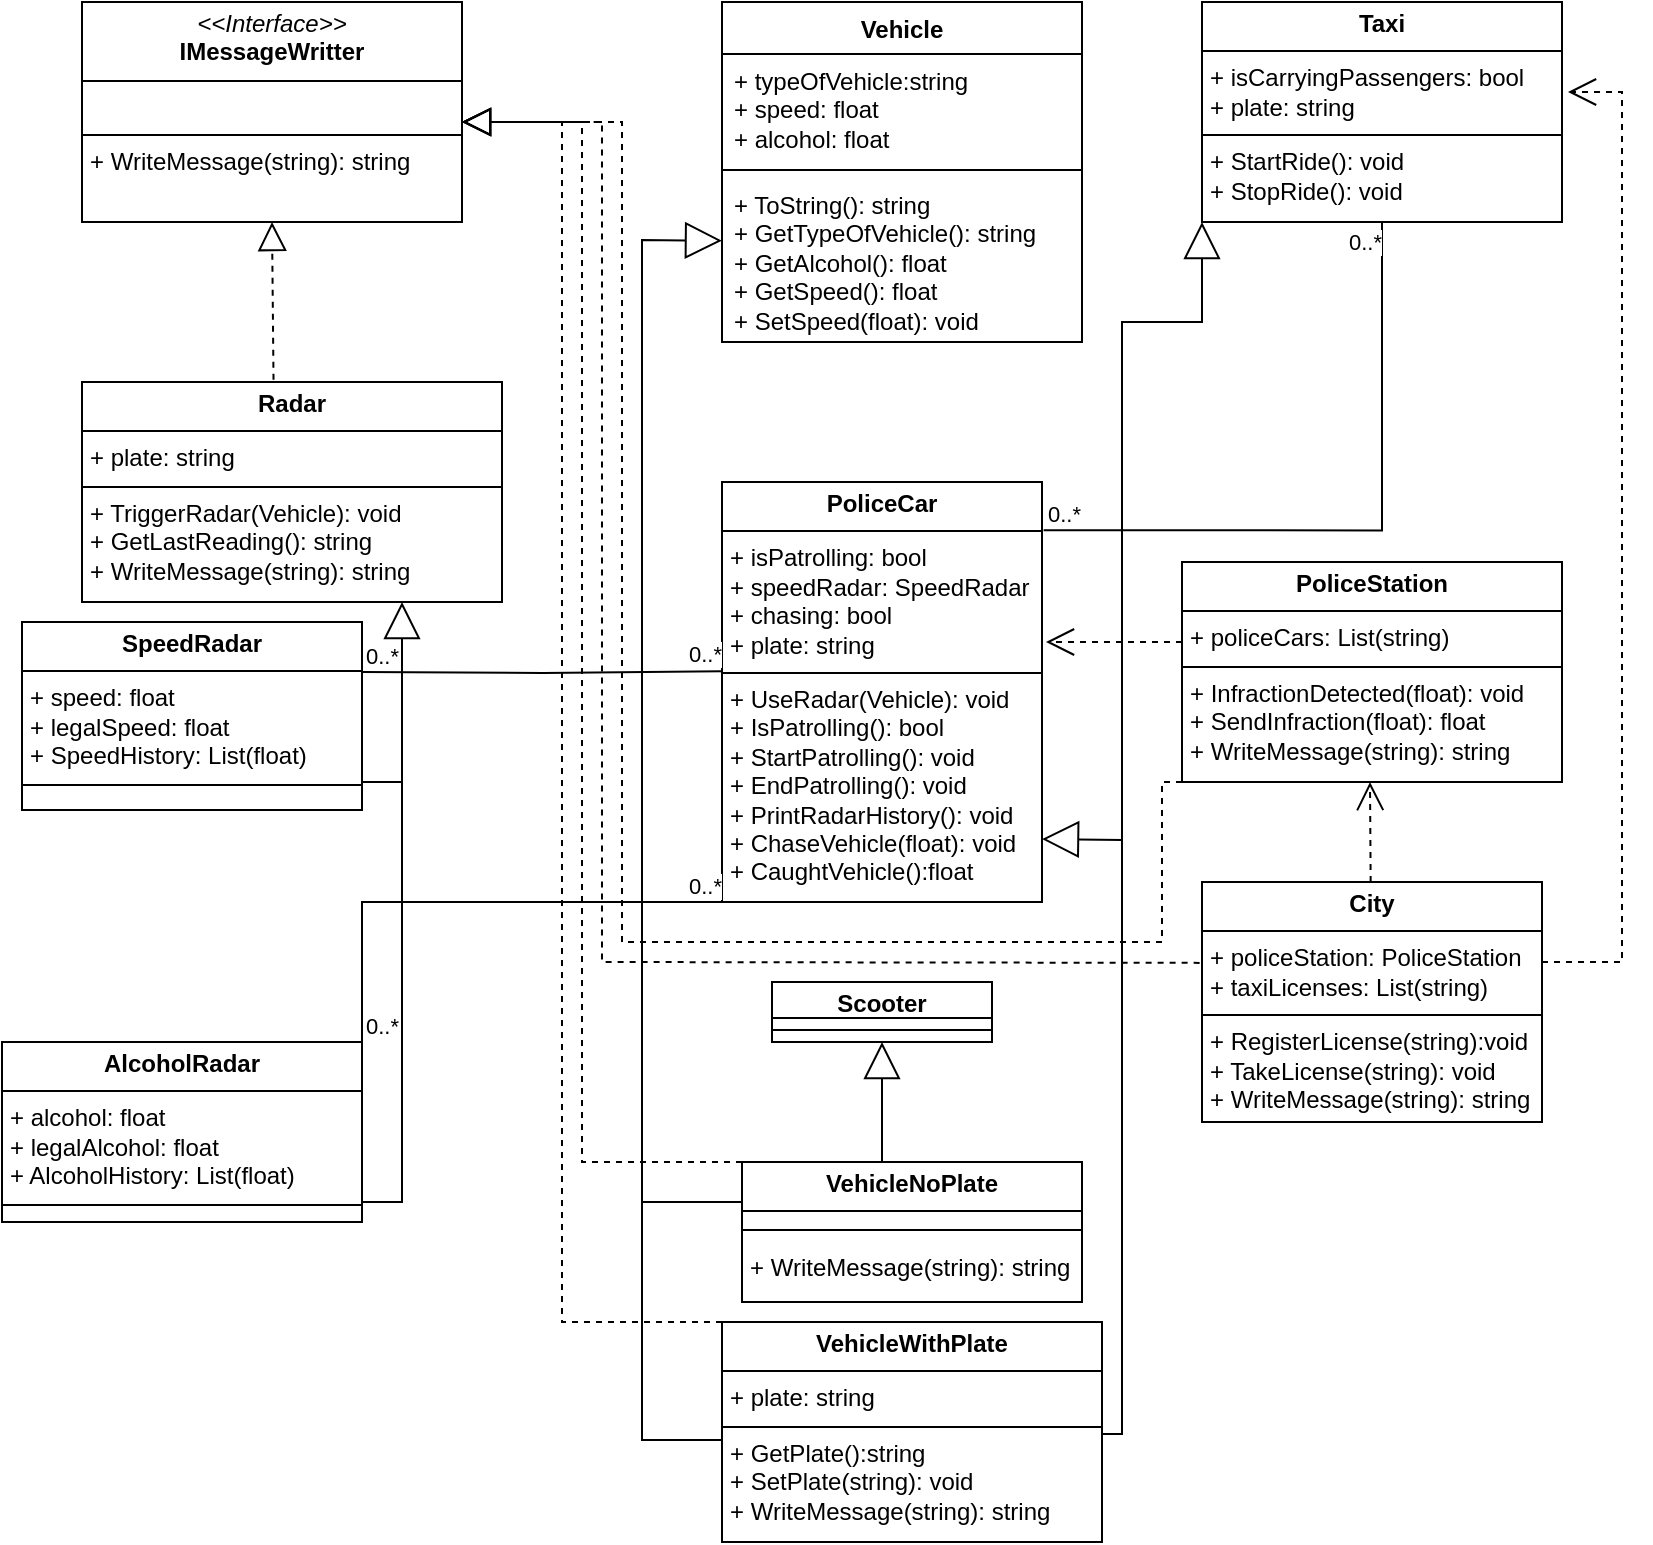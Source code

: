 <mxfile version="24.7.16">
  <diagram name="Page-1" id="c4acf3e9-155e-7222-9cf6-157b1a14988f">
    <mxGraphModel dx="1032" dy="424" grid="1" gridSize="10" guides="1" tooltips="1" connect="1" arrows="1" fold="1" page="1" pageScale="1" pageWidth="850" pageHeight="1100" background="none" math="0" shadow="0">
      <root>
        <mxCell id="0" />
        <mxCell id="1" parent="0" />
        <mxCell id="5d2195bd80daf111-26" style="edgeStyle=orthogonalEdgeStyle;rounded=0;html=1;dashed=1;labelBackgroundColor=none;startFill=0;endArrow=open;endFill=0;endSize=10;fontFamily=Verdana;fontSize=10;" parent="1" edge="1">
          <mxGeometry relative="1" as="geometry">
            <Array as="points" />
            <mxPoint x="640" y="300" as="sourcePoint" />
          </mxGeometry>
        </mxCell>
        <mxCell id="5d2195bd80daf111-16" value="Text" style="text;html=1;resizable=0;points=[];autosize=1;align=left;verticalAlign=top;spacingTop=-4;fontSize=10;fontFamily=Verdana;fontColor=#000000;" parent="1" vertex="1">
          <mxGeometry x="450" y="454" width="40" height="10" as="geometry" />
        </mxCell>
        <mxCell id="6YwaAOGG38GJz1vAlMlA-3" value="&lt;p style=&quot;margin:0px;margin-top:4px;text-align:center;&quot;&gt;&lt;i&gt;&amp;lt;&amp;lt;Interface&amp;gt;&amp;gt;&lt;/i&gt;&lt;br&gt;&lt;b&gt;IMessageWritter&lt;/b&gt;&lt;/p&gt;&lt;hr size=&quot;1&quot; style=&quot;border-style:solid;&quot;&gt;&lt;p style=&quot;margin:0px;margin-left:4px;&quot;&gt;&lt;br&gt;&lt;/p&gt;&lt;hr size=&quot;1&quot; style=&quot;border-style:solid;&quot;&gt;&lt;p style=&quot;margin:0px;margin-left:4px;&quot;&gt;+ WriteMessage(string): string&lt;/p&gt;" style="verticalAlign=top;align=left;overflow=fill;html=1;whiteSpace=wrap;" parent="1" vertex="1">
          <mxGeometry x="40" y="40" width="190" height="110" as="geometry" />
        </mxCell>
        <mxCell id="6YwaAOGG38GJz1vAlMlA-4" value="Vehicle" style="swimlane;fontStyle=1;align=center;verticalAlign=top;childLayout=stackLayout;horizontal=1;startSize=26;horizontalStack=0;resizeParent=1;resizeParentMax=0;resizeLast=0;collapsible=1;marginBottom=0;whiteSpace=wrap;html=1;" parent="1" vertex="1">
          <mxGeometry x="360" y="40" width="180" height="170" as="geometry" />
        </mxCell>
        <mxCell id="6YwaAOGG38GJz1vAlMlA-5" value="+ typeOfVehicle:string&lt;div&gt;+ speed: float&lt;/div&gt;&lt;div&gt;+ alcohol: float&lt;/div&gt;" style="text;strokeColor=none;fillColor=none;align=left;verticalAlign=top;spacingLeft=4;spacingRight=4;overflow=hidden;rotatable=0;points=[[0,0.5],[1,0.5]];portConstraint=eastwest;whiteSpace=wrap;html=1;" parent="6YwaAOGG38GJz1vAlMlA-4" vertex="1">
          <mxGeometry y="26" width="180" height="54" as="geometry" />
        </mxCell>
        <mxCell id="6YwaAOGG38GJz1vAlMlA-6" value="" style="line;strokeWidth=1;fillColor=none;align=left;verticalAlign=middle;spacingTop=-1;spacingLeft=3;spacingRight=3;rotatable=0;labelPosition=right;points=[];portConstraint=eastwest;strokeColor=inherit;" parent="6YwaAOGG38GJz1vAlMlA-4" vertex="1">
          <mxGeometry y="80" width="180" height="8" as="geometry" />
        </mxCell>
        <mxCell id="6YwaAOGG38GJz1vAlMlA-7" value="+ ToString(): string&lt;div&gt;+ GetTypeOfVehicle(): string&lt;/div&gt;&lt;div&gt;+ GetAlcohol(): float&lt;/div&gt;&lt;div&gt;+ GetSpeed(): float&lt;/div&gt;&lt;div&gt;+ SetSpeed(float): void&lt;/div&gt;" style="text;strokeColor=none;fillColor=none;align=left;verticalAlign=top;spacingLeft=4;spacingRight=4;overflow=hidden;rotatable=0;points=[[0,0.5],[1,0.5]];portConstraint=eastwest;whiteSpace=wrap;html=1;" parent="6YwaAOGG38GJz1vAlMlA-4" vertex="1">
          <mxGeometry y="88" width="180" height="82" as="geometry" />
        </mxCell>
        <mxCell id="6YwaAOGG38GJz1vAlMlA-8" value="&lt;p style=&quot;margin:0px;margin-top:4px;text-align:center;&quot;&gt;&lt;b&gt;PoliceCar&lt;/b&gt;&lt;/p&gt;&lt;hr size=&quot;1&quot; style=&quot;border-style:solid;&quot;&gt;&lt;p style=&quot;margin:0px;margin-left:4px;&quot;&gt;&lt;span style=&quot;background-color: initial;&quot;&gt;+ isPatrolling: bool&lt;/span&gt;&lt;br&gt;&lt;/p&gt;&lt;p style=&quot;margin:0px;margin-left:4px;&quot;&gt;+ speedRadar: SpeedRadar&lt;/p&gt;&lt;p style=&quot;margin:0px;margin-left:4px;&quot;&gt;+ chasing: bool&lt;/p&gt;&lt;p style=&quot;margin:0px;margin-left:4px;&quot;&gt;+ plate: string&lt;/p&gt;&lt;hr size=&quot;1&quot; style=&quot;border-style:solid;&quot;&gt;&lt;p style=&quot;margin:0px;margin-left:4px;&quot;&gt;+ UseRadar(Vehicle): void&lt;/p&gt;&lt;p style=&quot;margin:0px;margin-left:4px;&quot;&gt;+ IsPatrolling(): bool&lt;/p&gt;&lt;p style=&quot;margin:0px;margin-left:4px;&quot;&gt;+ StartPatrolling(): void&lt;/p&gt;&lt;p style=&quot;margin:0px;margin-left:4px;&quot;&gt;+ EndPatrolling(): void&lt;/p&gt;&lt;p style=&quot;margin:0px;margin-left:4px;&quot;&gt;+ PrintRadarHistory(): void&lt;/p&gt;&lt;p style=&quot;margin:0px;margin-left:4px;&quot;&gt;+ ChaseVehicle(float): void&lt;/p&gt;&lt;p style=&quot;margin:0px;margin-left:4px;&quot;&gt;+ CaughtVehicle():float&lt;/p&gt;" style="verticalAlign=top;align=left;overflow=fill;html=1;whiteSpace=wrap;" parent="1" vertex="1">
          <mxGeometry x="360" y="280" width="160" height="210" as="geometry" />
        </mxCell>
        <mxCell id="6YwaAOGG38GJz1vAlMlA-9" value="&lt;p style=&quot;margin:0px;margin-top:4px;text-align:center;&quot;&gt;&lt;b&gt;Taxi&lt;/b&gt;&lt;/p&gt;&lt;hr size=&quot;1&quot; style=&quot;border-style:solid;&quot;&gt;&lt;p style=&quot;margin:0px;margin-left:4px;&quot;&gt;&lt;span style=&quot;background-color: initial;&quot;&gt;+ isCarryingPassengers: bool&lt;/span&gt;&lt;br&gt;&lt;/p&gt;&lt;p style=&quot;margin:0px;margin-left:4px;&quot;&gt;&lt;span style=&quot;background-color: initial;&quot;&gt;+ plate: string&lt;/span&gt;&lt;/p&gt;&lt;hr size=&quot;1&quot; style=&quot;border-style:solid;&quot;&gt;&lt;p style=&quot;margin:0px;margin-left:4px;&quot;&gt;&lt;span style=&quot;background-color: initial;&quot;&gt;+ StartRide(): void&lt;/span&gt;&lt;/p&gt;&lt;p style=&quot;margin:0px;margin-left:4px;&quot;&gt;&lt;span style=&quot;background-color: initial;&quot;&gt;+ StopRide(): void&lt;/span&gt;&lt;/p&gt;&lt;p style=&quot;margin:0px;margin-left:4px;&quot;&gt;&lt;br&gt;&lt;/p&gt;" style="verticalAlign=top;align=left;overflow=fill;html=1;whiteSpace=wrap;" parent="1" vertex="1">
          <mxGeometry x="600" y="40" width="180" height="110" as="geometry" />
        </mxCell>
        <mxCell id="6YwaAOGG38GJz1vAlMlA-10" style="edgeStyle=orthogonalEdgeStyle;rounded=0;orthogonalLoop=1;jettySize=auto;html=1;exitX=0.5;exitY=1;exitDx=0;exitDy=0;" parent="1" source="6YwaAOGG38GJz1vAlMlA-8" target="6YwaAOGG38GJz1vAlMlA-8" edge="1">
          <mxGeometry relative="1" as="geometry" />
        </mxCell>
        <mxCell id="6YwaAOGG38GJz1vAlMlA-11" value="&lt;p style=&quot;margin:0px;margin-top:4px;text-align:center;&quot;&gt;&lt;b&gt;Radar&lt;/b&gt;&lt;/p&gt;&lt;hr size=&quot;1&quot; style=&quot;border-style:solid;&quot;&gt;&lt;p style=&quot;margin:0px;margin-left:4px;&quot;&gt;+ plate: string&lt;/p&gt;&lt;hr size=&quot;1&quot; style=&quot;border-style:solid;&quot;&gt;&lt;p style=&quot;margin:0px;margin-left:4px;&quot;&gt;&lt;span style=&quot;background-color: initial;&quot;&gt;+ TriggerRadar(Vehicle): void&lt;/span&gt;&lt;br&gt;&lt;/p&gt;&lt;p style=&quot;margin:0px;margin-left:4px;&quot;&gt;+ GetLastReading(): string&lt;/p&gt;&lt;p style=&quot;margin:0px;margin-left:4px;&quot;&gt;+ WriteMessage(string): string&lt;/p&gt;&lt;p style=&quot;margin: 0px 0px 0px 4px;&quot;&gt;&lt;br&gt;&lt;/p&gt;" style="verticalAlign=top;align=left;overflow=fill;html=1;whiteSpace=wrap;" parent="1" vertex="1">
          <mxGeometry x="40" y="230" width="210" height="110" as="geometry" />
        </mxCell>
        <mxCell id="6YwaAOGG38GJz1vAlMlA-12" value="&lt;p style=&quot;margin:0px;margin-top:4px;text-align:center;&quot;&gt;&lt;b&gt;PoliceStation&lt;/b&gt;&lt;/p&gt;&lt;hr size=&quot;1&quot; style=&quot;border-style:solid;&quot;&gt;&lt;p style=&quot;margin:0px;margin-left:4px;&quot;&gt;+ policeCars: List(string)&lt;/p&gt;&lt;hr size=&quot;1&quot; style=&quot;border-style:solid;&quot;&gt;&lt;p style=&quot;margin:0px;margin-left:4px;&quot;&gt;+ InfractionDetected(float): void&lt;/p&gt;&lt;p style=&quot;margin:0px;margin-left:4px;&quot;&gt;+ SendInfraction(float): float&lt;/p&gt;&lt;p style=&quot;margin:0px;margin-left:4px;&quot;&gt;+ WriteMessage(string): string&lt;/p&gt;" style="verticalAlign=top;align=left;overflow=fill;html=1;whiteSpace=wrap;" parent="1" vertex="1">
          <mxGeometry x="590" y="320" width="190" height="110" as="geometry" />
        </mxCell>
        <mxCell id="6YwaAOGG38GJz1vAlMlA-13" value="&lt;p style=&quot;margin:0px;margin-top:4px;text-align:center;&quot;&gt;&lt;b&gt;City&lt;/b&gt;&lt;/p&gt;&lt;hr size=&quot;1&quot; style=&quot;border-style:solid;&quot;&gt;&lt;p style=&quot;margin:0px;margin-left:4px;&quot;&gt;+ policeStation: PoliceStation&lt;/p&gt;&lt;p style=&quot;margin:0px;margin-left:4px;&quot;&gt;+ taxiLicenses: List(string)&lt;/p&gt;&lt;hr size=&quot;1&quot; style=&quot;border-style:solid;&quot;&gt;&lt;p style=&quot;margin:0px;margin-left:4px;&quot;&gt;+ RegisterLicense(string):void&lt;/p&gt;&lt;p style=&quot;margin:0px;margin-left:4px;&quot;&gt;+ TakeLicense(string): void&lt;/p&gt;&lt;p style=&quot;margin:0px;margin-left:4px;&quot;&gt;+ WriteMessage(string): string&lt;/p&gt;" style="verticalAlign=top;align=left;overflow=fill;html=1;whiteSpace=wrap;" parent="1" vertex="1">
          <mxGeometry x="600" y="480" width="170" height="120" as="geometry" />
        </mxCell>
        <mxCell id="6YwaAOGG38GJz1vAlMlA-25" value="" style="endArrow=block;dashed=1;endFill=0;endSize=12;html=1;rounded=0;entryX=0.5;entryY=1;entryDx=0;entryDy=0;exitX=0.456;exitY=-0.01;exitDx=0;exitDy=0;exitPerimeter=0;" parent="1" source="6YwaAOGG38GJz1vAlMlA-11" target="6YwaAOGG38GJz1vAlMlA-3" edge="1">
          <mxGeometry width="160" relative="1" as="geometry">
            <mxPoint x="135" y="220" as="sourcePoint" />
            <mxPoint x="230" y="190" as="targetPoint" />
          </mxGeometry>
        </mxCell>
        <mxCell id="6YwaAOGG38GJz1vAlMlA-26" value="" style="endArrow=block;dashed=1;endFill=0;endSize=12;html=1;rounded=0;exitX=0;exitY=0;exitDx=0;exitDy=0;" parent="1" edge="1" source="a5nsM6v1lsSeqTza3Zts-1">
          <mxGeometry width="160" relative="1" as="geometry">
            <mxPoint x="290" y="420" as="sourcePoint" />
            <mxPoint x="230" y="100" as="targetPoint" />
            <Array as="points">
              <mxPoint x="290" y="620" />
              <mxPoint x="290" y="100" />
              <mxPoint x="280" y="100" />
            </Array>
          </mxGeometry>
        </mxCell>
        <mxCell id="6YwaAOGG38GJz1vAlMlA-31" value="" style="endArrow=none;html=1;edgeStyle=orthogonalEdgeStyle;rounded=0;exitX=1.005;exitY=0.115;exitDx=0;exitDy=0;exitPerimeter=0;entryX=0.5;entryY=1;entryDx=0;entryDy=0;" parent="1" source="6YwaAOGG38GJz1vAlMlA-8" target="6YwaAOGG38GJz1vAlMlA-9" edge="1">
          <mxGeometry relative="1" as="geometry">
            <mxPoint x="575" y="220" as="sourcePoint" />
            <mxPoint x="735" y="220" as="targetPoint" />
          </mxGeometry>
        </mxCell>
        <mxCell id="6YwaAOGG38GJz1vAlMlA-32" value="0..*" style="edgeLabel;resizable=0;html=1;align=left;verticalAlign=bottom;" parent="6YwaAOGG38GJz1vAlMlA-31" connectable="0" vertex="1">
          <mxGeometry x="-1" relative="1" as="geometry" />
        </mxCell>
        <mxCell id="6YwaAOGG38GJz1vAlMlA-33" value="0..*" style="edgeLabel;resizable=0;html=1;align=right;verticalAlign=bottom;" parent="6YwaAOGG38GJz1vAlMlA-31" connectable="0" vertex="1">
          <mxGeometry x="1" relative="1" as="geometry">
            <mxPoint y="19" as="offset" />
          </mxGeometry>
        </mxCell>
        <mxCell id="6YwaAOGG38GJz1vAlMlA-37" value="" style="endArrow=none;html=1;edgeStyle=orthogonalEdgeStyle;rounded=0;entryX=0.063;entryY=0.45;entryDx=0;entryDy=0;entryPerimeter=0;" parent="1" edge="1">
          <mxGeometry relative="1" as="geometry">
            <mxPoint x="180" y="375" as="sourcePoint" />
            <mxPoint x="360.0" y="374.62" as="targetPoint" />
          </mxGeometry>
        </mxCell>
        <mxCell id="6YwaAOGG38GJz1vAlMlA-38" value="0..*" style="edgeLabel;resizable=0;html=1;align=left;verticalAlign=bottom;" parent="6YwaAOGG38GJz1vAlMlA-37" connectable="0" vertex="1">
          <mxGeometry x="-1" relative="1" as="geometry" />
        </mxCell>
        <mxCell id="6YwaAOGG38GJz1vAlMlA-39" value="0..*" style="edgeLabel;resizable=0;html=1;align=right;verticalAlign=bottom;" parent="6YwaAOGG38GJz1vAlMlA-37" connectable="0" vertex="1">
          <mxGeometry x="1" relative="1" as="geometry" />
        </mxCell>
        <mxCell id="6YwaAOGG38GJz1vAlMlA-42" value="&lt;p style=&quot;margin:0px;margin-top:4px;text-align:center;&quot;&gt;&lt;b&gt;SpeedRadar&lt;/b&gt;&lt;/p&gt;&lt;hr size=&quot;1&quot; style=&quot;border-style:solid;&quot;&gt;&lt;p style=&quot;margin: 0px 0px 0px 4px;&quot;&gt;+ speed: float&lt;/p&gt;&lt;p style=&quot;margin: 0px 0px 0px 4px;&quot;&gt;+ legalSpeed: float&lt;/p&gt;&lt;p style=&quot;margin: 0px 0px 0px 4px;&quot;&gt;+ SpeedHistory: List(float)&lt;/p&gt;&lt;hr size=&quot;1&quot; style=&quot;border-style:solid;&quot;&gt;&lt;p style=&quot;margin:0px;margin-left:4px;&quot;&gt;&lt;br&gt;&lt;/p&gt;" style="verticalAlign=top;align=left;overflow=fill;html=1;whiteSpace=wrap;" parent="1" vertex="1">
          <mxGeometry x="10" y="350" width="170" height="94" as="geometry" />
        </mxCell>
        <mxCell id="6YwaAOGG38GJz1vAlMlA-43" value="" style="endArrow=open;endSize=12;dashed=1;html=1;rounded=0;" parent="1" edge="1">
          <mxGeometry width="160" relative="1" as="geometry">
            <mxPoint x="590" y="360" as="sourcePoint" />
            <mxPoint x="522" y="360" as="targetPoint" />
          </mxGeometry>
        </mxCell>
        <mxCell id="6YwaAOGG38GJz1vAlMlA-44" value="" style="endArrow=open;endSize=12;dashed=1;html=1;rounded=0;" parent="1" edge="1">
          <mxGeometry width="160" relative="1" as="geometry">
            <mxPoint x="684.33" y="480" as="sourcePoint" />
            <mxPoint x="684" y="430" as="targetPoint" />
          </mxGeometry>
        </mxCell>
        <mxCell id="6YwaAOGG38GJz1vAlMlA-45" value="&lt;p style=&quot;margin:0px;margin-top:4px;text-align:center;&quot;&gt;&lt;b&gt;Scooter&lt;/b&gt;&lt;/p&gt;&lt;p style=&quot;margin:0px;margin-left:4px;&quot;&gt;&lt;br&gt;&lt;/p&gt;" style="verticalAlign=top;align=left;overflow=fill;html=1;whiteSpace=wrap;" parent="1" vertex="1">
          <mxGeometry x="385" y="530" width="110" height="30" as="geometry" />
        </mxCell>
        <mxCell id="6YwaAOGG38GJz1vAlMlA-46" value="" style="endArrow=open;endSize=12;dashed=1;html=1;rounded=0;" parent="1" edge="1">
          <mxGeometry width="160" relative="1" as="geometry">
            <mxPoint x="770" y="520" as="sourcePoint" />
            <mxPoint x="783" y="85" as="targetPoint" />
            <Array as="points">
              <mxPoint x="810" y="520" />
              <mxPoint x="810" y="85" />
            </Array>
          </mxGeometry>
        </mxCell>
        <mxCell id="ozpzT62YlElJPvGmnXX_-1" value="&lt;p style=&quot;margin:0px;margin-top:4px;text-align:center;&quot;&gt;&lt;b&gt;AlcoholRadar&lt;/b&gt;&lt;/p&gt;&lt;hr size=&quot;1&quot; style=&quot;border-style:solid;&quot;&gt;&lt;p style=&quot;margin: 0px 0px 0px 4px;&quot;&gt;+ alcohol: float&lt;/p&gt;&lt;p style=&quot;margin: 0px 0px 0px 4px;&quot;&gt;+ legalAlcohol: float&lt;/p&gt;&lt;p style=&quot;margin: 0px 0px 0px 4px;&quot;&gt;+ AlcoholHistory: List(float)&lt;/p&gt;&lt;hr size=&quot;1&quot; style=&quot;border-style:solid;&quot;&gt;&lt;p style=&quot;margin:0px;margin-left:4px;&quot;&gt;&lt;br&gt;&lt;/p&gt;" style="verticalAlign=top;align=left;overflow=fill;html=1;whiteSpace=wrap;" parent="1" vertex="1">
          <mxGeometry y="560" width="180" height="90" as="geometry" />
        </mxCell>
        <mxCell id="ozpzT62YlElJPvGmnXX_-2" value="" style="endArrow=block;endSize=16;endFill=0;html=1;rounded=0;" parent="1" edge="1">
          <mxGeometry width="160" relative="1" as="geometry">
            <mxPoint x="180" y="640" as="sourcePoint" />
            <mxPoint x="200" y="340" as="targetPoint" />
            <Array as="points">
              <mxPoint x="200" y="640" />
            </Array>
          </mxGeometry>
        </mxCell>
        <mxCell id="ozpzT62YlElJPvGmnXX_-3" value="" style="endArrow=none;html=1;rounded=0;fontSize=12;startSize=8;endSize=8;curved=1;" parent="1" edge="1">
          <mxGeometry width="50" height="50" relative="1" as="geometry">
            <mxPoint x="180" y="430" as="sourcePoint" />
            <mxPoint x="200" y="430" as="targetPoint" />
          </mxGeometry>
        </mxCell>
        <mxCell id="ozpzT62YlElJPvGmnXX_-4" value="&lt;p style=&quot;margin:0px;margin-top:4px;text-align:center;&quot;&gt;&lt;b&gt;VehicleWithPlate&lt;/b&gt;&lt;/p&gt;&lt;hr size=&quot;1&quot; style=&quot;border-style:solid;&quot;&gt;&lt;p style=&quot;margin:0px;margin-left:4px;&quot;&gt;+ plate: string&lt;/p&gt;&lt;hr size=&quot;1&quot; style=&quot;border-style:solid;&quot;&gt;&lt;p style=&quot;margin:0px;margin-left:4px;&quot;&gt;+ GetPlate():string&lt;/p&gt;&lt;p style=&quot;margin:0px;margin-left:4px;&quot;&gt;+ SetPlate(string): void&lt;/p&gt;&lt;p style=&quot;margin:0px;margin-left:4px;&quot;&gt;+ WriteMessage(string): string&lt;/p&gt;" style="verticalAlign=top;align=left;overflow=fill;html=1;whiteSpace=wrap;" parent="1" vertex="1">
          <mxGeometry x="360" y="700" width="190" height="110" as="geometry" />
        </mxCell>
        <mxCell id="ozpzT62YlElJPvGmnXX_-5" style="edgeStyle=none;curved=1;rounded=0;orthogonalLoop=1;jettySize=auto;html=1;exitX=0.5;exitY=0;exitDx=0;exitDy=0;fontSize=12;startSize=8;endSize=8;" parent="1" source="6YwaAOGG38GJz1vAlMlA-45" target="6YwaAOGG38GJz1vAlMlA-45" edge="1">
          <mxGeometry relative="1" as="geometry" />
        </mxCell>
        <mxCell id="a5nsM6v1lsSeqTza3Zts-1" value="&lt;p style=&quot;margin:0px;margin-top:4px;text-align:center;&quot;&gt;&lt;b&gt;VehicleNoPlate&lt;/b&gt;&lt;/p&gt;&lt;hr size=&quot;1&quot; style=&quot;border-style:solid;&quot;&gt;&lt;p style=&quot;margin:0px;margin-left:4px;&quot;&gt;&lt;br&gt;&lt;/p&gt;&lt;p style=&quot;margin:0px;margin-left:4px;&quot;&gt;+ WriteMessage(string): string&lt;/p&gt;" style="verticalAlign=top;align=left;overflow=fill;html=1;whiteSpace=wrap;" vertex="1" parent="1">
          <mxGeometry x="370" y="620" width="170" height="70" as="geometry" />
        </mxCell>
        <mxCell id="a5nsM6v1lsSeqTza3Zts-2" value="" style="endArrow=block;endSize=16;endFill=0;html=1;rounded=0;entryX=-0.016;entryY=0.289;entryDx=0;entryDy=0;entryPerimeter=0;" edge="1" parent="1">
          <mxGeometry width="160" relative="1" as="geometry">
            <mxPoint x="360" y="759" as="sourcePoint" />
            <mxPoint x="360.0" y="159.368" as="targetPoint" />
            <Array as="points">
              <mxPoint x="320" y="759" />
              <mxPoint x="320" y="159" />
            </Array>
          </mxGeometry>
        </mxCell>
        <mxCell id="a5nsM6v1lsSeqTza3Zts-4" value="" style="endArrow=none;html=1;rounded=0;fontSize=12;startSize=8;endSize=8;curved=1;" edge="1" parent="1">
          <mxGeometry width="50" height="50" relative="1" as="geometry">
            <mxPoint x="320" y="640" as="sourcePoint" />
            <mxPoint x="370" y="640" as="targetPoint" />
          </mxGeometry>
        </mxCell>
        <mxCell id="a5nsM6v1lsSeqTza3Zts-5" value="" style="endArrow=block;endSize=16;endFill=0;html=1;rounded=0;entryX=0.5;entryY=1;entryDx=0;entryDy=0;" edge="1" parent="1" target="6YwaAOGG38GJz1vAlMlA-45">
          <mxGeometry width="160" relative="1" as="geometry">
            <mxPoint x="440" y="620" as="sourcePoint" />
            <mxPoint x="590" y="620" as="targetPoint" />
          </mxGeometry>
        </mxCell>
        <mxCell id="a5nsM6v1lsSeqTza3Zts-6" value="" style="endArrow=block;endSize=16;endFill=0;html=1;rounded=0;exitX=1;exitY=0.5;exitDx=0;exitDy=0;" edge="1" parent="1">
          <mxGeometry width="160" relative="1" as="geometry">
            <mxPoint x="550" y="756" as="sourcePoint" />
            <mxPoint x="600" y="150" as="targetPoint" />
            <Array as="points">
              <mxPoint x="560" y="756" />
              <mxPoint x="560" y="200" />
              <mxPoint x="600" y="200" />
            </Array>
          </mxGeometry>
        </mxCell>
        <mxCell id="a5nsM6v1lsSeqTza3Zts-10" value="" style="endArrow=block;endSize=16;endFill=0;html=1;rounded=0;" edge="1" parent="1">
          <mxGeometry width="160" relative="1" as="geometry">
            <mxPoint x="560" y="459" as="sourcePoint" />
            <mxPoint x="520" y="458.5" as="targetPoint" />
          </mxGeometry>
        </mxCell>
        <mxCell id="a5nsM6v1lsSeqTza3Zts-11" value="" style="endArrow=block;dashed=1;endFill=0;endSize=12;html=1;rounded=0;exitX=0;exitY=0;exitDx=0;exitDy=0;" edge="1" parent="1" source="ozpzT62YlElJPvGmnXX_-4">
          <mxGeometry width="160" relative="1" as="geometry">
            <mxPoint x="360" y="690" as="sourcePoint" />
            <mxPoint x="230" y="100" as="targetPoint" />
            <Array as="points">
              <mxPoint x="280" y="700" />
              <mxPoint x="280" y="100" />
            </Array>
          </mxGeometry>
        </mxCell>
        <mxCell id="a5nsM6v1lsSeqTza3Zts-12" value="" style="line;strokeWidth=1;fillColor=none;align=left;verticalAlign=middle;spacingTop=-1;spacingLeft=3;spacingRight=3;rotatable=0;labelPosition=right;points=[];portConstraint=eastwest;strokeColor=inherit;" vertex="1" parent="1">
          <mxGeometry x="370" y="650" width="170" height="8" as="geometry" />
        </mxCell>
        <mxCell id="a5nsM6v1lsSeqTza3Zts-13" value="" style="line;strokeWidth=1;fillColor=none;align=left;verticalAlign=middle;spacingTop=-1;spacingLeft=3;spacingRight=3;rotatable=0;labelPosition=right;points=[];portConstraint=eastwest;strokeColor=inherit;" vertex="1" parent="1">
          <mxGeometry x="385" y="546" width="110" height="4" as="geometry" />
        </mxCell>
        <mxCell id="a5nsM6v1lsSeqTza3Zts-14" value="" style="line;strokeWidth=1;fillColor=none;align=left;verticalAlign=middle;spacingTop=-1;spacingLeft=3;spacingRight=3;rotatable=0;labelPosition=right;points=[];portConstraint=eastwest;strokeColor=inherit;" vertex="1" parent="1">
          <mxGeometry x="385" y="550" width="110" height="8" as="geometry" />
        </mxCell>
        <mxCell id="a5nsM6v1lsSeqTza3Zts-16" value="" style="endArrow=block;dashed=1;endFill=0;endSize=12;html=1;rounded=0;" edge="1" parent="1">
          <mxGeometry width="160" relative="1" as="geometry">
            <mxPoint x="590" y="430" as="sourcePoint" />
            <mxPoint x="230" y="100" as="targetPoint" />
            <Array as="points">
              <mxPoint x="580" y="430" />
              <mxPoint x="580" y="510" />
              <mxPoint x="310" y="510" />
              <mxPoint x="310" y="100" />
            </Array>
          </mxGeometry>
        </mxCell>
        <mxCell id="a5nsM6v1lsSeqTza3Zts-18" value="" style="endArrow=block;dashed=1;endFill=0;endSize=12;html=1;rounded=0;exitX=-0.007;exitY=0.337;exitDx=0;exitDy=0;exitPerimeter=0;" edge="1" parent="1" source="6YwaAOGG38GJz1vAlMlA-13">
          <mxGeometry width="160" relative="1" as="geometry">
            <mxPoint x="360" y="360" as="sourcePoint" />
            <mxPoint x="230" y="100" as="targetPoint" />
            <Array as="points">
              <mxPoint x="300" y="520" />
              <mxPoint x="300" y="100" />
            </Array>
          </mxGeometry>
        </mxCell>
        <mxCell id="a5nsM6v1lsSeqTza3Zts-19" value="" style="endArrow=none;html=1;edgeStyle=orthogonalEdgeStyle;rounded=0;exitX=1;exitY=0;exitDx=0;exitDy=0;" edge="1" parent="1" source="ozpzT62YlElJPvGmnXX_-1">
          <mxGeometry relative="1" as="geometry">
            <mxPoint x="250" y="490" as="sourcePoint" />
            <mxPoint x="360" y="490" as="targetPoint" />
            <Array as="points">
              <mxPoint x="180" y="490" />
            </Array>
          </mxGeometry>
        </mxCell>
        <mxCell id="a5nsM6v1lsSeqTza3Zts-20" value="0..*" style="edgeLabel;resizable=0;html=1;align=left;verticalAlign=bottom;" connectable="0" vertex="1" parent="a5nsM6v1lsSeqTza3Zts-19">
          <mxGeometry x="-1" relative="1" as="geometry" />
        </mxCell>
        <mxCell id="a5nsM6v1lsSeqTza3Zts-21" value="0..*" style="edgeLabel;resizable=0;html=1;align=right;verticalAlign=bottom;" connectable="0" vertex="1" parent="a5nsM6v1lsSeqTza3Zts-19">
          <mxGeometry x="1" relative="1" as="geometry" />
        </mxCell>
      </root>
    </mxGraphModel>
  </diagram>
</mxfile>
